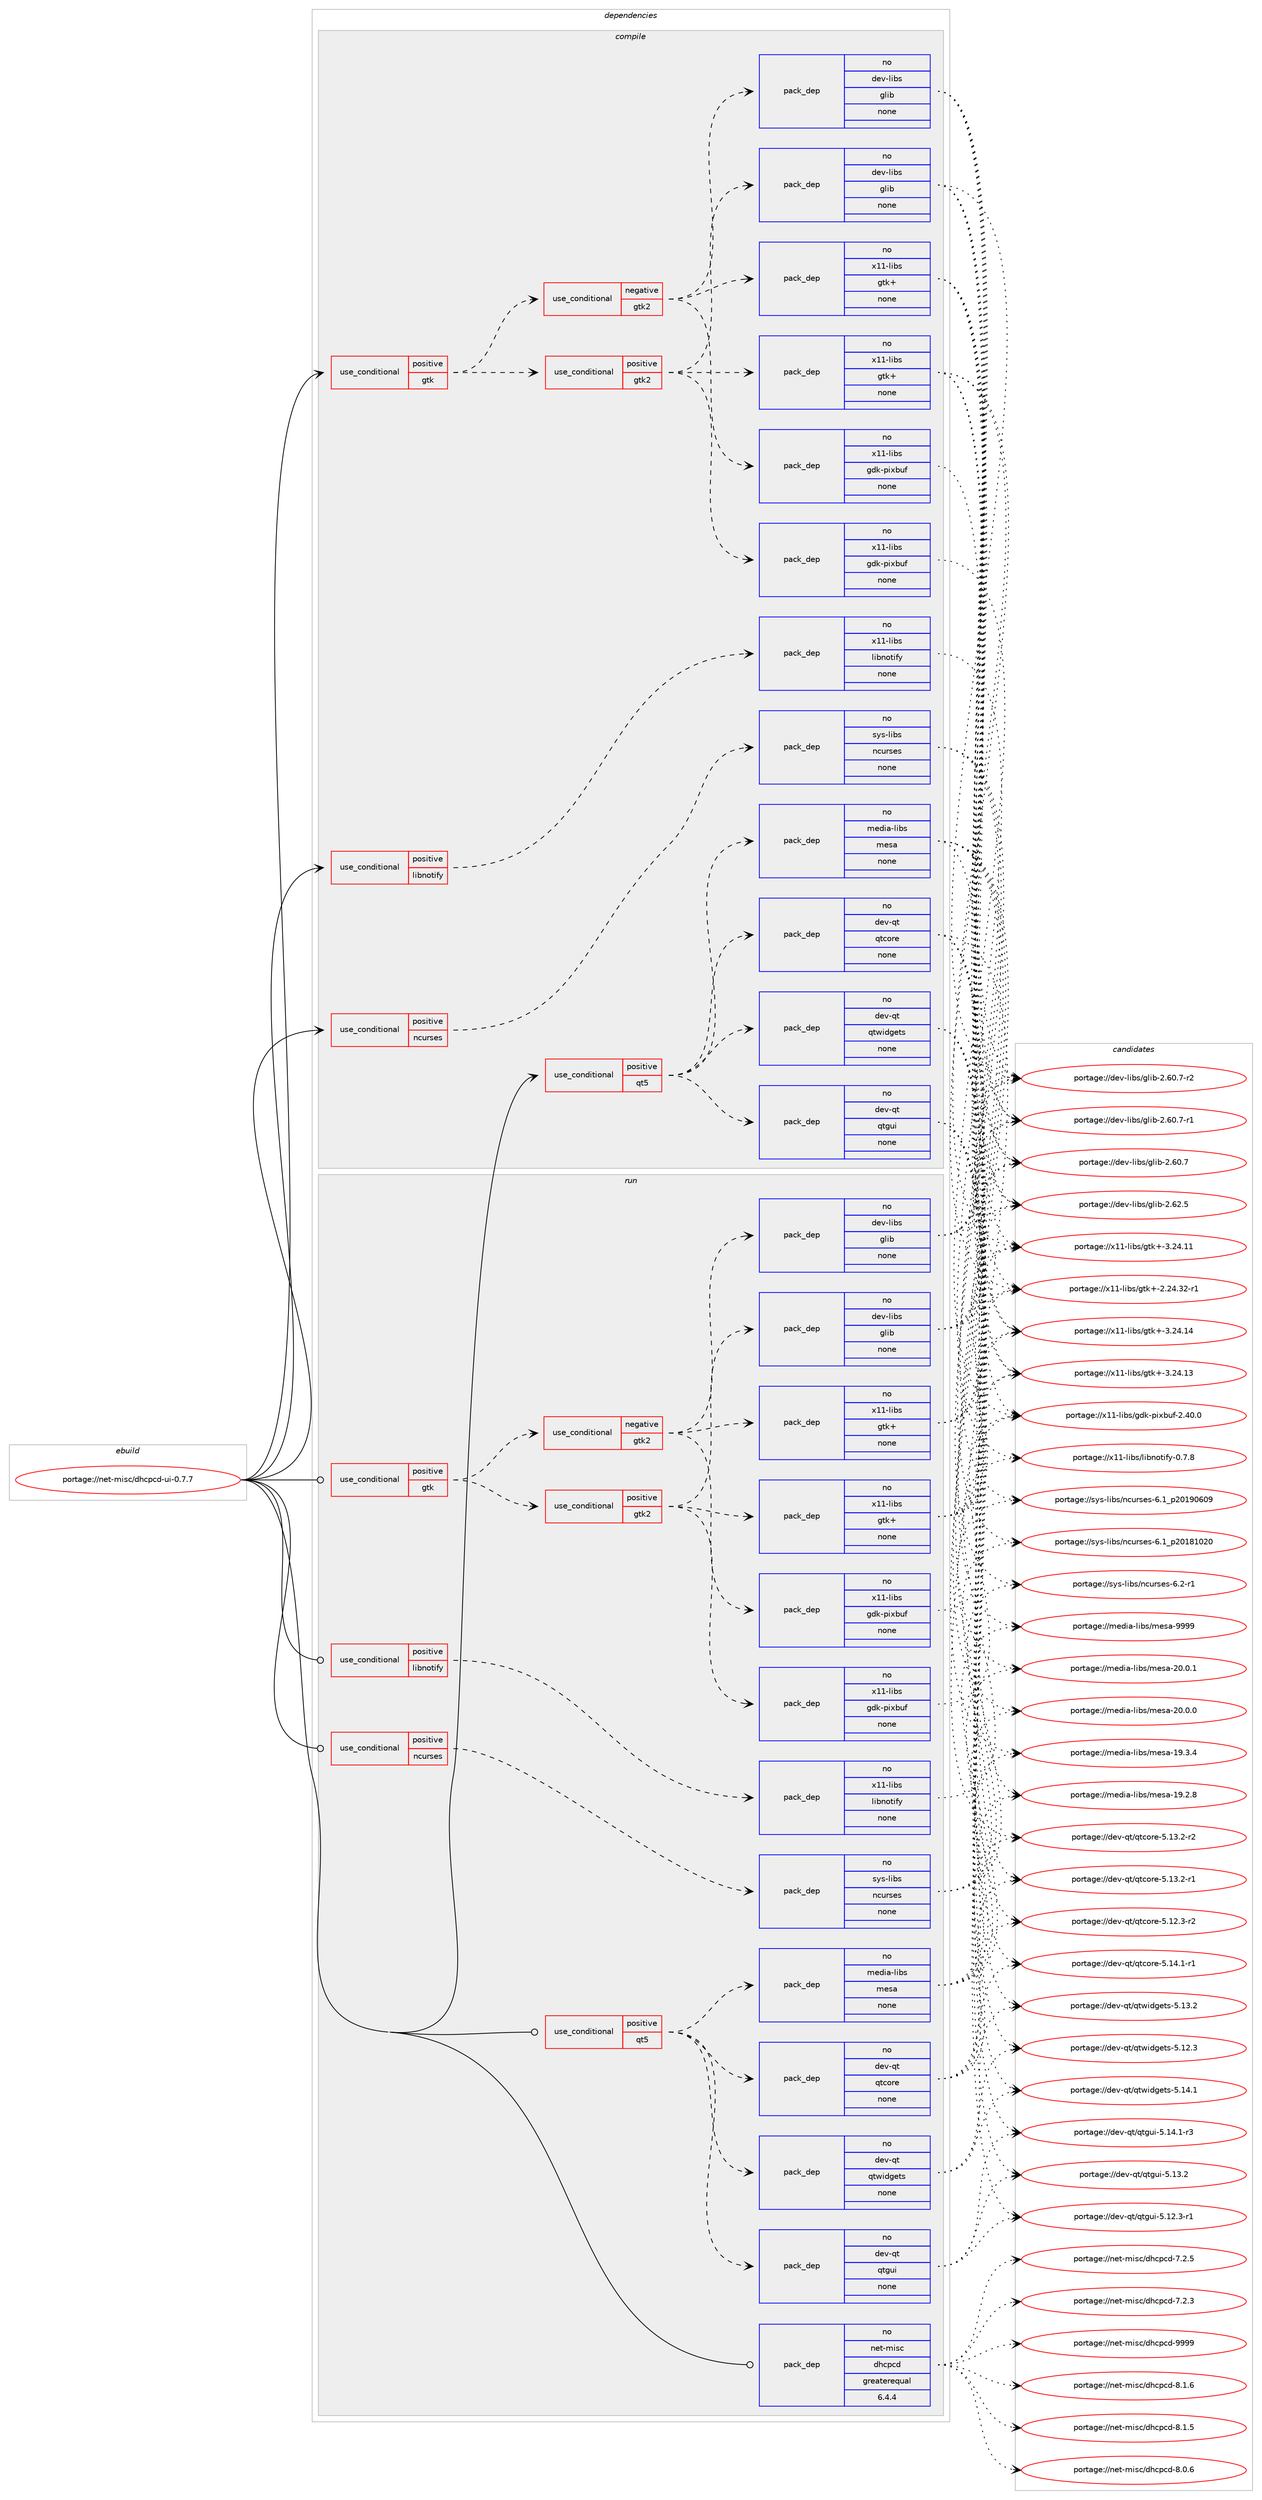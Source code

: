 digraph prolog {

# *************
# Graph options
# *************

newrank=true;
concentrate=true;
compound=true;
graph [rankdir=LR,fontname=Helvetica,fontsize=10,ranksep=1.5];#, ranksep=2.5, nodesep=0.2];
edge  [arrowhead=vee];
node  [fontname=Helvetica,fontsize=10];

# **********
# The ebuild
# **********

subgraph cluster_leftcol {
color=gray;
rank=same;
label=<<i>ebuild</i>>;
id [label="portage://net-misc/dhcpcd-ui-0.7.7", color=red, width=4, href="../net-misc/dhcpcd-ui-0.7.7.svg"];
}

# ****************
# The dependencies
# ****************

subgraph cluster_midcol {
color=gray;
label=<<i>dependencies</i>>;
subgraph cluster_compile {
fillcolor="#eeeeee";
style=filled;
label=<<i>compile</i>>;
subgraph cond10381 {
dependency54451 [label=<<TABLE BORDER="0" CELLBORDER="1" CELLSPACING="0" CELLPADDING="4"><TR><TD ROWSPAN="3" CELLPADDING="10">use_conditional</TD></TR><TR><TD>positive</TD></TR><TR><TD>gtk</TD></TR></TABLE>>, shape=none, color=red];
subgraph cond10382 {
dependency54452 [label=<<TABLE BORDER="0" CELLBORDER="1" CELLSPACING="0" CELLPADDING="4"><TR><TD ROWSPAN="3" CELLPADDING="10">use_conditional</TD></TR><TR><TD>positive</TD></TR><TR><TD>gtk2</TD></TR></TABLE>>, shape=none, color=red];
subgraph pack42952 {
dependency54453 [label=<<TABLE BORDER="0" CELLBORDER="1" CELLSPACING="0" CELLPADDING="4" WIDTH="220"><TR><TD ROWSPAN="6" CELLPADDING="30">pack_dep</TD></TR><TR><TD WIDTH="110">no</TD></TR><TR><TD>dev-libs</TD></TR><TR><TD>glib</TD></TR><TR><TD>none</TD></TR><TR><TD></TD></TR></TABLE>>, shape=none, color=blue];
}
dependency54452:e -> dependency54453:w [weight=20,style="dashed",arrowhead="vee"];
subgraph pack42953 {
dependency54454 [label=<<TABLE BORDER="0" CELLBORDER="1" CELLSPACING="0" CELLPADDING="4" WIDTH="220"><TR><TD ROWSPAN="6" CELLPADDING="30">pack_dep</TD></TR><TR><TD WIDTH="110">no</TD></TR><TR><TD>x11-libs</TD></TR><TR><TD>gdk-pixbuf</TD></TR><TR><TD>none</TD></TR><TR><TD></TD></TR></TABLE>>, shape=none, color=blue];
}
dependency54452:e -> dependency54454:w [weight=20,style="dashed",arrowhead="vee"];
subgraph pack42954 {
dependency54455 [label=<<TABLE BORDER="0" CELLBORDER="1" CELLSPACING="0" CELLPADDING="4" WIDTH="220"><TR><TD ROWSPAN="6" CELLPADDING="30">pack_dep</TD></TR><TR><TD WIDTH="110">no</TD></TR><TR><TD>x11-libs</TD></TR><TR><TD>gtk+</TD></TR><TR><TD>none</TD></TR><TR><TD></TD></TR></TABLE>>, shape=none, color=blue];
}
dependency54452:e -> dependency54455:w [weight=20,style="dashed",arrowhead="vee"];
}
dependency54451:e -> dependency54452:w [weight=20,style="dashed",arrowhead="vee"];
subgraph cond10383 {
dependency54456 [label=<<TABLE BORDER="0" CELLBORDER="1" CELLSPACING="0" CELLPADDING="4"><TR><TD ROWSPAN="3" CELLPADDING="10">use_conditional</TD></TR><TR><TD>negative</TD></TR><TR><TD>gtk2</TD></TR></TABLE>>, shape=none, color=red];
subgraph pack42955 {
dependency54457 [label=<<TABLE BORDER="0" CELLBORDER="1" CELLSPACING="0" CELLPADDING="4" WIDTH="220"><TR><TD ROWSPAN="6" CELLPADDING="30">pack_dep</TD></TR><TR><TD WIDTH="110">no</TD></TR><TR><TD>dev-libs</TD></TR><TR><TD>glib</TD></TR><TR><TD>none</TD></TR><TR><TD></TD></TR></TABLE>>, shape=none, color=blue];
}
dependency54456:e -> dependency54457:w [weight=20,style="dashed",arrowhead="vee"];
subgraph pack42956 {
dependency54458 [label=<<TABLE BORDER="0" CELLBORDER="1" CELLSPACING="0" CELLPADDING="4" WIDTH="220"><TR><TD ROWSPAN="6" CELLPADDING="30">pack_dep</TD></TR><TR><TD WIDTH="110">no</TD></TR><TR><TD>x11-libs</TD></TR><TR><TD>gdk-pixbuf</TD></TR><TR><TD>none</TD></TR><TR><TD></TD></TR></TABLE>>, shape=none, color=blue];
}
dependency54456:e -> dependency54458:w [weight=20,style="dashed",arrowhead="vee"];
subgraph pack42957 {
dependency54459 [label=<<TABLE BORDER="0" CELLBORDER="1" CELLSPACING="0" CELLPADDING="4" WIDTH="220"><TR><TD ROWSPAN="6" CELLPADDING="30">pack_dep</TD></TR><TR><TD WIDTH="110">no</TD></TR><TR><TD>x11-libs</TD></TR><TR><TD>gtk+</TD></TR><TR><TD>none</TD></TR><TR><TD></TD></TR></TABLE>>, shape=none, color=blue];
}
dependency54456:e -> dependency54459:w [weight=20,style="dashed",arrowhead="vee"];
}
dependency54451:e -> dependency54456:w [weight=20,style="dashed",arrowhead="vee"];
}
id:e -> dependency54451:w [weight=20,style="solid",arrowhead="vee"];
subgraph cond10384 {
dependency54460 [label=<<TABLE BORDER="0" CELLBORDER="1" CELLSPACING="0" CELLPADDING="4"><TR><TD ROWSPAN="3" CELLPADDING="10">use_conditional</TD></TR><TR><TD>positive</TD></TR><TR><TD>libnotify</TD></TR></TABLE>>, shape=none, color=red];
subgraph pack42958 {
dependency54461 [label=<<TABLE BORDER="0" CELLBORDER="1" CELLSPACING="0" CELLPADDING="4" WIDTH="220"><TR><TD ROWSPAN="6" CELLPADDING="30">pack_dep</TD></TR><TR><TD WIDTH="110">no</TD></TR><TR><TD>x11-libs</TD></TR><TR><TD>libnotify</TD></TR><TR><TD>none</TD></TR><TR><TD></TD></TR></TABLE>>, shape=none, color=blue];
}
dependency54460:e -> dependency54461:w [weight=20,style="dashed",arrowhead="vee"];
}
id:e -> dependency54460:w [weight=20,style="solid",arrowhead="vee"];
subgraph cond10385 {
dependency54462 [label=<<TABLE BORDER="0" CELLBORDER="1" CELLSPACING="0" CELLPADDING="4"><TR><TD ROWSPAN="3" CELLPADDING="10">use_conditional</TD></TR><TR><TD>positive</TD></TR><TR><TD>ncurses</TD></TR></TABLE>>, shape=none, color=red];
subgraph pack42959 {
dependency54463 [label=<<TABLE BORDER="0" CELLBORDER="1" CELLSPACING="0" CELLPADDING="4" WIDTH="220"><TR><TD ROWSPAN="6" CELLPADDING="30">pack_dep</TD></TR><TR><TD WIDTH="110">no</TD></TR><TR><TD>sys-libs</TD></TR><TR><TD>ncurses</TD></TR><TR><TD>none</TD></TR><TR><TD></TD></TR></TABLE>>, shape=none, color=blue];
}
dependency54462:e -> dependency54463:w [weight=20,style="dashed",arrowhead="vee"];
}
id:e -> dependency54462:w [weight=20,style="solid",arrowhead="vee"];
subgraph cond10386 {
dependency54464 [label=<<TABLE BORDER="0" CELLBORDER="1" CELLSPACING="0" CELLPADDING="4"><TR><TD ROWSPAN="3" CELLPADDING="10">use_conditional</TD></TR><TR><TD>positive</TD></TR><TR><TD>qt5</TD></TR></TABLE>>, shape=none, color=red];
subgraph pack42960 {
dependency54465 [label=<<TABLE BORDER="0" CELLBORDER="1" CELLSPACING="0" CELLPADDING="4" WIDTH="220"><TR><TD ROWSPAN="6" CELLPADDING="30">pack_dep</TD></TR><TR><TD WIDTH="110">no</TD></TR><TR><TD>dev-qt</TD></TR><TR><TD>qtcore</TD></TR><TR><TD>none</TD></TR><TR><TD></TD></TR></TABLE>>, shape=none, color=blue];
}
dependency54464:e -> dependency54465:w [weight=20,style="dashed",arrowhead="vee"];
subgraph pack42961 {
dependency54466 [label=<<TABLE BORDER="0" CELLBORDER="1" CELLSPACING="0" CELLPADDING="4" WIDTH="220"><TR><TD ROWSPAN="6" CELLPADDING="30">pack_dep</TD></TR><TR><TD WIDTH="110">no</TD></TR><TR><TD>dev-qt</TD></TR><TR><TD>qtgui</TD></TR><TR><TD>none</TD></TR><TR><TD></TD></TR></TABLE>>, shape=none, color=blue];
}
dependency54464:e -> dependency54466:w [weight=20,style="dashed",arrowhead="vee"];
subgraph pack42962 {
dependency54467 [label=<<TABLE BORDER="0" CELLBORDER="1" CELLSPACING="0" CELLPADDING="4" WIDTH="220"><TR><TD ROWSPAN="6" CELLPADDING="30">pack_dep</TD></TR><TR><TD WIDTH="110">no</TD></TR><TR><TD>dev-qt</TD></TR><TR><TD>qtwidgets</TD></TR><TR><TD>none</TD></TR><TR><TD></TD></TR></TABLE>>, shape=none, color=blue];
}
dependency54464:e -> dependency54467:w [weight=20,style="dashed",arrowhead="vee"];
subgraph pack42963 {
dependency54468 [label=<<TABLE BORDER="0" CELLBORDER="1" CELLSPACING="0" CELLPADDING="4" WIDTH="220"><TR><TD ROWSPAN="6" CELLPADDING="30">pack_dep</TD></TR><TR><TD WIDTH="110">no</TD></TR><TR><TD>media-libs</TD></TR><TR><TD>mesa</TD></TR><TR><TD>none</TD></TR><TR><TD></TD></TR></TABLE>>, shape=none, color=blue];
}
dependency54464:e -> dependency54468:w [weight=20,style="dashed",arrowhead="vee"];
}
id:e -> dependency54464:w [weight=20,style="solid",arrowhead="vee"];
}
subgraph cluster_compileandrun {
fillcolor="#eeeeee";
style=filled;
label=<<i>compile and run</i>>;
}
subgraph cluster_run {
fillcolor="#eeeeee";
style=filled;
label=<<i>run</i>>;
subgraph cond10387 {
dependency54469 [label=<<TABLE BORDER="0" CELLBORDER="1" CELLSPACING="0" CELLPADDING="4"><TR><TD ROWSPAN="3" CELLPADDING="10">use_conditional</TD></TR><TR><TD>positive</TD></TR><TR><TD>gtk</TD></TR></TABLE>>, shape=none, color=red];
subgraph cond10388 {
dependency54470 [label=<<TABLE BORDER="0" CELLBORDER="1" CELLSPACING="0" CELLPADDING="4"><TR><TD ROWSPAN="3" CELLPADDING="10">use_conditional</TD></TR><TR><TD>positive</TD></TR><TR><TD>gtk2</TD></TR></TABLE>>, shape=none, color=red];
subgraph pack42964 {
dependency54471 [label=<<TABLE BORDER="0" CELLBORDER="1" CELLSPACING="0" CELLPADDING="4" WIDTH="220"><TR><TD ROWSPAN="6" CELLPADDING="30">pack_dep</TD></TR><TR><TD WIDTH="110">no</TD></TR><TR><TD>dev-libs</TD></TR><TR><TD>glib</TD></TR><TR><TD>none</TD></TR><TR><TD></TD></TR></TABLE>>, shape=none, color=blue];
}
dependency54470:e -> dependency54471:w [weight=20,style="dashed",arrowhead="vee"];
subgraph pack42965 {
dependency54472 [label=<<TABLE BORDER="0" CELLBORDER="1" CELLSPACING="0" CELLPADDING="4" WIDTH="220"><TR><TD ROWSPAN="6" CELLPADDING="30">pack_dep</TD></TR><TR><TD WIDTH="110">no</TD></TR><TR><TD>x11-libs</TD></TR><TR><TD>gdk-pixbuf</TD></TR><TR><TD>none</TD></TR><TR><TD></TD></TR></TABLE>>, shape=none, color=blue];
}
dependency54470:e -> dependency54472:w [weight=20,style="dashed",arrowhead="vee"];
subgraph pack42966 {
dependency54473 [label=<<TABLE BORDER="0" CELLBORDER="1" CELLSPACING="0" CELLPADDING="4" WIDTH="220"><TR><TD ROWSPAN="6" CELLPADDING="30">pack_dep</TD></TR><TR><TD WIDTH="110">no</TD></TR><TR><TD>x11-libs</TD></TR><TR><TD>gtk+</TD></TR><TR><TD>none</TD></TR><TR><TD></TD></TR></TABLE>>, shape=none, color=blue];
}
dependency54470:e -> dependency54473:w [weight=20,style="dashed",arrowhead="vee"];
}
dependency54469:e -> dependency54470:w [weight=20,style="dashed",arrowhead="vee"];
subgraph cond10389 {
dependency54474 [label=<<TABLE BORDER="0" CELLBORDER="1" CELLSPACING="0" CELLPADDING="4"><TR><TD ROWSPAN="3" CELLPADDING="10">use_conditional</TD></TR><TR><TD>negative</TD></TR><TR><TD>gtk2</TD></TR></TABLE>>, shape=none, color=red];
subgraph pack42967 {
dependency54475 [label=<<TABLE BORDER="0" CELLBORDER="1" CELLSPACING="0" CELLPADDING="4" WIDTH="220"><TR><TD ROWSPAN="6" CELLPADDING="30">pack_dep</TD></TR><TR><TD WIDTH="110">no</TD></TR><TR><TD>dev-libs</TD></TR><TR><TD>glib</TD></TR><TR><TD>none</TD></TR><TR><TD></TD></TR></TABLE>>, shape=none, color=blue];
}
dependency54474:e -> dependency54475:w [weight=20,style="dashed",arrowhead="vee"];
subgraph pack42968 {
dependency54476 [label=<<TABLE BORDER="0" CELLBORDER="1" CELLSPACING="0" CELLPADDING="4" WIDTH="220"><TR><TD ROWSPAN="6" CELLPADDING="30">pack_dep</TD></TR><TR><TD WIDTH="110">no</TD></TR><TR><TD>x11-libs</TD></TR><TR><TD>gdk-pixbuf</TD></TR><TR><TD>none</TD></TR><TR><TD></TD></TR></TABLE>>, shape=none, color=blue];
}
dependency54474:e -> dependency54476:w [weight=20,style="dashed",arrowhead="vee"];
subgraph pack42969 {
dependency54477 [label=<<TABLE BORDER="0" CELLBORDER="1" CELLSPACING="0" CELLPADDING="4" WIDTH="220"><TR><TD ROWSPAN="6" CELLPADDING="30">pack_dep</TD></TR><TR><TD WIDTH="110">no</TD></TR><TR><TD>x11-libs</TD></TR><TR><TD>gtk+</TD></TR><TR><TD>none</TD></TR><TR><TD></TD></TR></TABLE>>, shape=none, color=blue];
}
dependency54474:e -> dependency54477:w [weight=20,style="dashed",arrowhead="vee"];
}
dependency54469:e -> dependency54474:w [weight=20,style="dashed",arrowhead="vee"];
}
id:e -> dependency54469:w [weight=20,style="solid",arrowhead="odot"];
subgraph cond10390 {
dependency54478 [label=<<TABLE BORDER="0" CELLBORDER="1" CELLSPACING="0" CELLPADDING="4"><TR><TD ROWSPAN="3" CELLPADDING="10">use_conditional</TD></TR><TR><TD>positive</TD></TR><TR><TD>libnotify</TD></TR></TABLE>>, shape=none, color=red];
subgraph pack42970 {
dependency54479 [label=<<TABLE BORDER="0" CELLBORDER="1" CELLSPACING="0" CELLPADDING="4" WIDTH="220"><TR><TD ROWSPAN="6" CELLPADDING="30">pack_dep</TD></TR><TR><TD WIDTH="110">no</TD></TR><TR><TD>x11-libs</TD></TR><TR><TD>libnotify</TD></TR><TR><TD>none</TD></TR><TR><TD></TD></TR></TABLE>>, shape=none, color=blue];
}
dependency54478:e -> dependency54479:w [weight=20,style="dashed",arrowhead="vee"];
}
id:e -> dependency54478:w [weight=20,style="solid",arrowhead="odot"];
subgraph cond10391 {
dependency54480 [label=<<TABLE BORDER="0" CELLBORDER="1" CELLSPACING="0" CELLPADDING="4"><TR><TD ROWSPAN="3" CELLPADDING="10">use_conditional</TD></TR><TR><TD>positive</TD></TR><TR><TD>ncurses</TD></TR></TABLE>>, shape=none, color=red];
subgraph pack42971 {
dependency54481 [label=<<TABLE BORDER="0" CELLBORDER="1" CELLSPACING="0" CELLPADDING="4" WIDTH="220"><TR><TD ROWSPAN="6" CELLPADDING="30">pack_dep</TD></TR><TR><TD WIDTH="110">no</TD></TR><TR><TD>sys-libs</TD></TR><TR><TD>ncurses</TD></TR><TR><TD>none</TD></TR><TR><TD></TD></TR></TABLE>>, shape=none, color=blue];
}
dependency54480:e -> dependency54481:w [weight=20,style="dashed",arrowhead="vee"];
}
id:e -> dependency54480:w [weight=20,style="solid",arrowhead="odot"];
subgraph cond10392 {
dependency54482 [label=<<TABLE BORDER="0" CELLBORDER="1" CELLSPACING="0" CELLPADDING="4"><TR><TD ROWSPAN="3" CELLPADDING="10">use_conditional</TD></TR><TR><TD>positive</TD></TR><TR><TD>qt5</TD></TR></TABLE>>, shape=none, color=red];
subgraph pack42972 {
dependency54483 [label=<<TABLE BORDER="0" CELLBORDER="1" CELLSPACING="0" CELLPADDING="4" WIDTH="220"><TR><TD ROWSPAN="6" CELLPADDING="30">pack_dep</TD></TR><TR><TD WIDTH="110">no</TD></TR><TR><TD>dev-qt</TD></TR><TR><TD>qtcore</TD></TR><TR><TD>none</TD></TR><TR><TD></TD></TR></TABLE>>, shape=none, color=blue];
}
dependency54482:e -> dependency54483:w [weight=20,style="dashed",arrowhead="vee"];
subgraph pack42973 {
dependency54484 [label=<<TABLE BORDER="0" CELLBORDER="1" CELLSPACING="0" CELLPADDING="4" WIDTH="220"><TR><TD ROWSPAN="6" CELLPADDING="30">pack_dep</TD></TR><TR><TD WIDTH="110">no</TD></TR><TR><TD>dev-qt</TD></TR><TR><TD>qtgui</TD></TR><TR><TD>none</TD></TR><TR><TD></TD></TR></TABLE>>, shape=none, color=blue];
}
dependency54482:e -> dependency54484:w [weight=20,style="dashed",arrowhead="vee"];
subgraph pack42974 {
dependency54485 [label=<<TABLE BORDER="0" CELLBORDER="1" CELLSPACING="0" CELLPADDING="4" WIDTH="220"><TR><TD ROWSPAN="6" CELLPADDING="30">pack_dep</TD></TR><TR><TD WIDTH="110">no</TD></TR><TR><TD>dev-qt</TD></TR><TR><TD>qtwidgets</TD></TR><TR><TD>none</TD></TR><TR><TD></TD></TR></TABLE>>, shape=none, color=blue];
}
dependency54482:e -> dependency54485:w [weight=20,style="dashed",arrowhead="vee"];
subgraph pack42975 {
dependency54486 [label=<<TABLE BORDER="0" CELLBORDER="1" CELLSPACING="0" CELLPADDING="4" WIDTH="220"><TR><TD ROWSPAN="6" CELLPADDING="30">pack_dep</TD></TR><TR><TD WIDTH="110">no</TD></TR><TR><TD>media-libs</TD></TR><TR><TD>mesa</TD></TR><TR><TD>none</TD></TR><TR><TD></TD></TR></TABLE>>, shape=none, color=blue];
}
dependency54482:e -> dependency54486:w [weight=20,style="dashed",arrowhead="vee"];
}
id:e -> dependency54482:w [weight=20,style="solid",arrowhead="odot"];
subgraph pack42976 {
dependency54487 [label=<<TABLE BORDER="0" CELLBORDER="1" CELLSPACING="0" CELLPADDING="4" WIDTH="220"><TR><TD ROWSPAN="6" CELLPADDING="30">pack_dep</TD></TR><TR><TD WIDTH="110">no</TD></TR><TR><TD>net-misc</TD></TR><TR><TD>dhcpcd</TD></TR><TR><TD>greaterequal</TD></TR><TR><TD>6.4.4</TD></TR></TABLE>>, shape=none, color=blue];
}
id:e -> dependency54487:w [weight=20,style="solid",arrowhead="odot"];
}
}

# **************
# The candidates
# **************

subgraph cluster_choices {
rank=same;
color=gray;
label=<<i>candidates</i>>;

subgraph choice42952 {
color=black;
nodesep=1;
choice1001011184510810598115471031081059845504654504653 [label="portage://dev-libs/glib-2.62.5", color=red, width=4,href="../dev-libs/glib-2.62.5.svg"];
choice10010111845108105981154710310810598455046544846554511450 [label="portage://dev-libs/glib-2.60.7-r2", color=red, width=4,href="../dev-libs/glib-2.60.7-r2.svg"];
choice10010111845108105981154710310810598455046544846554511449 [label="portage://dev-libs/glib-2.60.7-r1", color=red, width=4,href="../dev-libs/glib-2.60.7-r1.svg"];
choice1001011184510810598115471031081059845504654484655 [label="portage://dev-libs/glib-2.60.7", color=red, width=4,href="../dev-libs/glib-2.60.7.svg"];
dependency54453:e -> choice1001011184510810598115471031081059845504654504653:w [style=dotted,weight="100"];
dependency54453:e -> choice10010111845108105981154710310810598455046544846554511450:w [style=dotted,weight="100"];
dependency54453:e -> choice10010111845108105981154710310810598455046544846554511449:w [style=dotted,weight="100"];
dependency54453:e -> choice1001011184510810598115471031081059845504654484655:w [style=dotted,weight="100"];
}
subgraph choice42953 {
color=black;
nodesep=1;
choice1204949451081059811547103100107451121051209811710245504652484648 [label="portage://x11-libs/gdk-pixbuf-2.40.0", color=red, width=4,href="../x11-libs/gdk-pixbuf-2.40.0.svg"];
dependency54454:e -> choice1204949451081059811547103100107451121051209811710245504652484648:w [style=dotted,weight="100"];
}
subgraph choice42954 {
color=black;
nodesep=1;
choice1204949451081059811547103116107434551465052464952 [label="portage://x11-libs/gtk+-3.24.14", color=red, width=4,href="../x11-libs/gtk+-3.24.14.svg"];
choice1204949451081059811547103116107434551465052464951 [label="portage://x11-libs/gtk+-3.24.13", color=red, width=4,href="../x11-libs/gtk+-3.24.13.svg"];
choice1204949451081059811547103116107434551465052464949 [label="portage://x11-libs/gtk+-3.24.11", color=red, width=4,href="../x11-libs/gtk+-3.24.11.svg"];
choice12049494510810598115471031161074345504650524651504511449 [label="portage://x11-libs/gtk+-2.24.32-r1", color=red, width=4,href="../x11-libs/gtk+-2.24.32-r1.svg"];
dependency54455:e -> choice1204949451081059811547103116107434551465052464952:w [style=dotted,weight="100"];
dependency54455:e -> choice1204949451081059811547103116107434551465052464951:w [style=dotted,weight="100"];
dependency54455:e -> choice1204949451081059811547103116107434551465052464949:w [style=dotted,weight="100"];
dependency54455:e -> choice12049494510810598115471031161074345504650524651504511449:w [style=dotted,weight="100"];
}
subgraph choice42955 {
color=black;
nodesep=1;
choice1001011184510810598115471031081059845504654504653 [label="portage://dev-libs/glib-2.62.5", color=red, width=4,href="../dev-libs/glib-2.62.5.svg"];
choice10010111845108105981154710310810598455046544846554511450 [label="portage://dev-libs/glib-2.60.7-r2", color=red, width=4,href="../dev-libs/glib-2.60.7-r2.svg"];
choice10010111845108105981154710310810598455046544846554511449 [label="portage://dev-libs/glib-2.60.7-r1", color=red, width=4,href="../dev-libs/glib-2.60.7-r1.svg"];
choice1001011184510810598115471031081059845504654484655 [label="portage://dev-libs/glib-2.60.7", color=red, width=4,href="../dev-libs/glib-2.60.7.svg"];
dependency54457:e -> choice1001011184510810598115471031081059845504654504653:w [style=dotted,weight="100"];
dependency54457:e -> choice10010111845108105981154710310810598455046544846554511450:w [style=dotted,weight="100"];
dependency54457:e -> choice10010111845108105981154710310810598455046544846554511449:w [style=dotted,weight="100"];
dependency54457:e -> choice1001011184510810598115471031081059845504654484655:w [style=dotted,weight="100"];
}
subgraph choice42956 {
color=black;
nodesep=1;
choice1204949451081059811547103100107451121051209811710245504652484648 [label="portage://x11-libs/gdk-pixbuf-2.40.0", color=red, width=4,href="../x11-libs/gdk-pixbuf-2.40.0.svg"];
dependency54458:e -> choice1204949451081059811547103100107451121051209811710245504652484648:w [style=dotted,weight="100"];
}
subgraph choice42957 {
color=black;
nodesep=1;
choice1204949451081059811547103116107434551465052464952 [label="portage://x11-libs/gtk+-3.24.14", color=red, width=4,href="../x11-libs/gtk+-3.24.14.svg"];
choice1204949451081059811547103116107434551465052464951 [label="portage://x11-libs/gtk+-3.24.13", color=red, width=4,href="../x11-libs/gtk+-3.24.13.svg"];
choice1204949451081059811547103116107434551465052464949 [label="portage://x11-libs/gtk+-3.24.11", color=red, width=4,href="../x11-libs/gtk+-3.24.11.svg"];
choice12049494510810598115471031161074345504650524651504511449 [label="portage://x11-libs/gtk+-2.24.32-r1", color=red, width=4,href="../x11-libs/gtk+-2.24.32-r1.svg"];
dependency54459:e -> choice1204949451081059811547103116107434551465052464952:w [style=dotted,weight="100"];
dependency54459:e -> choice1204949451081059811547103116107434551465052464951:w [style=dotted,weight="100"];
dependency54459:e -> choice1204949451081059811547103116107434551465052464949:w [style=dotted,weight="100"];
dependency54459:e -> choice12049494510810598115471031161074345504650524651504511449:w [style=dotted,weight="100"];
}
subgraph choice42958 {
color=black;
nodesep=1;
choice120494945108105981154710810598110111116105102121454846554656 [label="portage://x11-libs/libnotify-0.7.8", color=red, width=4,href="../x11-libs/libnotify-0.7.8.svg"];
dependency54461:e -> choice120494945108105981154710810598110111116105102121454846554656:w [style=dotted,weight="100"];
}
subgraph choice42959 {
color=black;
nodesep=1;
choice11512111545108105981154711099117114115101115455446504511449 [label="portage://sys-libs/ncurses-6.2-r1", color=red, width=4,href="../sys-libs/ncurses-6.2-r1.svg"];
choice1151211154510810598115471109911711411510111545544649951125048495748544857 [label="portage://sys-libs/ncurses-6.1_p20190609", color=red, width=4,href="../sys-libs/ncurses-6.1_p20190609.svg"];
choice1151211154510810598115471109911711411510111545544649951125048495649485048 [label="portage://sys-libs/ncurses-6.1_p20181020", color=red, width=4,href="../sys-libs/ncurses-6.1_p20181020.svg"];
dependency54463:e -> choice11512111545108105981154711099117114115101115455446504511449:w [style=dotted,weight="100"];
dependency54463:e -> choice1151211154510810598115471109911711411510111545544649951125048495748544857:w [style=dotted,weight="100"];
dependency54463:e -> choice1151211154510810598115471109911711411510111545544649951125048495649485048:w [style=dotted,weight="100"];
}
subgraph choice42960 {
color=black;
nodesep=1;
choice100101118451131164711311699111114101455346495246494511449 [label="portage://dev-qt/qtcore-5.14.1-r1", color=red, width=4,href="../dev-qt/qtcore-5.14.1-r1.svg"];
choice100101118451131164711311699111114101455346495146504511450 [label="portage://dev-qt/qtcore-5.13.2-r2", color=red, width=4,href="../dev-qt/qtcore-5.13.2-r2.svg"];
choice100101118451131164711311699111114101455346495146504511449 [label="portage://dev-qt/qtcore-5.13.2-r1", color=red, width=4,href="../dev-qt/qtcore-5.13.2-r1.svg"];
choice100101118451131164711311699111114101455346495046514511450 [label="portage://dev-qt/qtcore-5.12.3-r2", color=red, width=4,href="../dev-qt/qtcore-5.12.3-r2.svg"];
dependency54465:e -> choice100101118451131164711311699111114101455346495246494511449:w [style=dotted,weight="100"];
dependency54465:e -> choice100101118451131164711311699111114101455346495146504511450:w [style=dotted,weight="100"];
dependency54465:e -> choice100101118451131164711311699111114101455346495146504511449:w [style=dotted,weight="100"];
dependency54465:e -> choice100101118451131164711311699111114101455346495046514511450:w [style=dotted,weight="100"];
}
subgraph choice42961 {
color=black;
nodesep=1;
choice1001011184511311647113116103117105455346495246494511451 [label="portage://dev-qt/qtgui-5.14.1-r3", color=red, width=4,href="../dev-qt/qtgui-5.14.1-r3.svg"];
choice100101118451131164711311610311710545534649514650 [label="portage://dev-qt/qtgui-5.13.2", color=red, width=4,href="../dev-qt/qtgui-5.13.2.svg"];
choice1001011184511311647113116103117105455346495046514511449 [label="portage://dev-qt/qtgui-5.12.3-r1", color=red, width=4,href="../dev-qt/qtgui-5.12.3-r1.svg"];
dependency54466:e -> choice1001011184511311647113116103117105455346495246494511451:w [style=dotted,weight="100"];
dependency54466:e -> choice100101118451131164711311610311710545534649514650:w [style=dotted,weight="100"];
dependency54466:e -> choice1001011184511311647113116103117105455346495046514511449:w [style=dotted,weight="100"];
}
subgraph choice42962 {
color=black;
nodesep=1;
choice100101118451131164711311611910510010310111611545534649524649 [label="portage://dev-qt/qtwidgets-5.14.1", color=red, width=4,href="../dev-qt/qtwidgets-5.14.1.svg"];
choice100101118451131164711311611910510010310111611545534649514650 [label="portage://dev-qt/qtwidgets-5.13.2", color=red, width=4,href="../dev-qt/qtwidgets-5.13.2.svg"];
choice100101118451131164711311611910510010310111611545534649504651 [label="portage://dev-qt/qtwidgets-5.12.3", color=red, width=4,href="../dev-qt/qtwidgets-5.12.3.svg"];
dependency54467:e -> choice100101118451131164711311611910510010310111611545534649524649:w [style=dotted,weight="100"];
dependency54467:e -> choice100101118451131164711311611910510010310111611545534649514650:w [style=dotted,weight="100"];
dependency54467:e -> choice100101118451131164711311611910510010310111611545534649504651:w [style=dotted,weight="100"];
}
subgraph choice42963 {
color=black;
nodesep=1;
choice10910110010597451081059811547109101115974557575757 [label="portage://media-libs/mesa-9999", color=red, width=4,href="../media-libs/mesa-9999.svg"];
choice109101100105974510810598115471091011159745504846484649 [label="portage://media-libs/mesa-20.0.1", color=red, width=4,href="../media-libs/mesa-20.0.1.svg"];
choice109101100105974510810598115471091011159745504846484648 [label="portage://media-libs/mesa-20.0.0", color=red, width=4,href="../media-libs/mesa-20.0.0.svg"];
choice109101100105974510810598115471091011159745495746514652 [label="portage://media-libs/mesa-19.3.4", color=red, width=4,href="../media-libs/mesa-19.3.4.svg"];
choice109101100105974510810598115471091011159745495746504656 [label="portage://media-libs/mesa-19.2.8", color=red, width=4,href="../media-libs/mesa-19.2.8.svg"];
dependency54468:e -> choice10910110010597451081059811547109101115974557575757:w [style=dotted,weight="100"];
dependency54468:e -> choice109101100105974510810598115471091011159745504846484649:w [style=dotted,weight="100"];
dependency54468:e -> choice109101100105974510810598115471091011159745504846484648:w [style=dotted,weight="100"];
dependency54468:e -> choice109101100105974510810598115471091011159745495746514652:w [style=dotted,weight="100"];
dependency54468:e -> choice109101100105974510810598115471091011159745495746504656:w [style=dotted,weight="100"];
}
subgraph choice42964 {
color=black;
nodesep=1;
choice1001011184510810598115471031081059845504654504653 [label="portage://dev-libs/glib-2.62.5", color=red, width=4,href="../dev-libs/glib-2.62.5.svg"];
choice10010111845108105981154710310810598455046544846554511450 [label="portage://dev-libs/glib-2.60.7-r2", color=red, width=4,href="../dev-libs/glib-2.60.7-r2.svg"];
choice10010111845108105981154710310810598455046544846554511449 [label="portage://dev-libs/glib-2.60.7-r1", color=red, width=4,href="../dev-libs/glib-2.60.7-r1.svg"];
choice1001011184510810598115471031081059845504654484655 [label="portage://dev-libs/glib-2.60.7", color=red, width=4,href="../dev-libs/glib-2.60.7.svg"];
dependency54471:e -> choice1001011184510810598115471031081059845504654504653:w [style=dotted,weight="100"];
dependency54471:e -> choice10010111845108105981154710310810598455046544846554511450:w [style=dotted,weight="100"];
dependency54471:e -> choice10010111845108105981154710310810598455046544846554511449:w [style=dotted,weight="100"];
dependency54471:e -> choice1001011184510810598115471031081059845504654484655:w [style=dotted,weight="100"];
}
subgraph choice42965 {
color=black;
nodesep=1;
choice1204949451081059811547103100107451121051209811710245504652484648 [label="portage://x11-libs/gdk-pixbuf-2.40.0", color=red, width=4,href="../x11-libs/gdk-pixbuf-2.40.0.svg"];
dependency54472:e -> choice1204949451081059811547103100107451121051209811710245504652484648:w [style=dotted,weight="100"];
}
subgraph choice42966 {
color=black;
nodesep=1;
choice1204949451081059811547103116107434551465052464952 [label="portage://x11-libs/gtk+-3.24.14", color=red, width=4,href="../x11-libs/gtk+-3.24.14.svg"];
choice1204949451081059811547103116107434551465052464951 [label="portage://x11-libs/gtk+-3.24.13", color=red, width=4,href="../x11-libs/gtk+-3.24.13.svg"];
choice1204949451081059811547103116107434551465052464949 [label="portage://x11-libs/gtk+-3.24.11", color=red, width=4,href="../x11-libs/gtk+-3.24.11.svg"];
choice12049494510810598115471031161074345504650524651504511449 [label="portage://x11-libs/gtk+-2.24.32-r1", color=red, width=4,href="../x11-libs/gtk+-2.24.32-r1.svg"];
dependency54473:e -> choice1204949451081059811547103116107434551465052464952:w [style=dotted,weight="100"];
dependency54473:e -> choice1204949451081059811547103116107434551465052464951:w [style=dotted,weight="100"];
dependency54473:e -> choice1204949451081059811547103116107434551465052464949:w [style=dotted,weight="100"];
dependency54473:e -> choice12049494510810598115471031161074345504650524651504511449:w [style=dotted,weight="100"];
}
subgraph choice42967 {
color=black;
nodesep=1;
choice1001011184510810598115471031081059845504654504653 [label="portage://dev-libs/glib-2.62.5", color=red, width=4,href="../dev-libs/glib-2.62.5.svg"];
choice10010111845108105981154710310810598455046544846554511450 [label="portage://dev-libs/glib-2.60.7-r2", color=red, width=4,href="../dev-libs/glib-2.60.7-r2.svg"];
choice10010111845108105981154710310810598455046544846554511449 [label="portage://dev-libs/glib-2.60.7-r1", color=red, width=4,href="../dev-libs/glib-2.60.7-r1.svg"];
choice1001011184510810598115471031081059845504654484655 [label="portage://dev-libs/glib-2.60.7", color=red, width=4,href="../dev-libs/glib-2.60.7.svg"];
dependency54475:e -> choice1001011184510810598115471031081059845504654504653:w [style=dotted,weight="100"];
dependency54475:e -> choice10010111845108105981154710310810598455046544846554511450:w [style=dotted,weight="100"];
dependency54475:e -> choice10010111845108105981154710310810598455046544846554511449:w [style=dotted,weight="100"];
dependency54475:e -> choice1001011184510810598115471031081059845504654484655:w [style=dotted,weight="100"];
}
subgraph choice42968 {
color=black;
nodesep=1;
choice1204949451081059811547103100107451121051209811710245504652484648 [label="portage://x11-libs/gdk-pixbuf-2.40.0", color=red, width=4,href="../x11-libs/gdk-pixbuf-2.40.0.svg"];
dependency54476:e -> choice1204949451081059811547103100107451121051209811710245504652484648:w [style=dotted,weight="100"];
}
subgraph choice42969 {
color=black;
nodesep=1;
choice1204949451081059811547103116107434551465052464952 [label="portage://x11-libs/gtk+-3.24.14", color=red, width=4,href="../x11-libs/gtk+-3.24.14.svg"];
choice1204949451081059811547103116107434551465052464951 [label="portage://x11-libs/gtk+-3.24.13", color=red, width=4,href="../x11-libs/gtk+-3.24.13.svg"];
choice1204949451081059811547103116107434551465052464949 [label="portage://x11-libs/gtk+-3.24.11", color=red, width=4,href="../x11-libs/gtk+-3.24.11.svg"];
choice12049494510810598115471031161074345504650524651504511449 [label="portage://x11-libs/gtk+-2.24.32-r1", color=red, width=4,href="../x11-libs/gtk+-2.24.32-r1.svg"];
dependency54477:e -> choice1204949451081059811547103116107434551465052464952:w [style=dotted,weight="100"];
dependency54477:e -> choice1204949451081059811547103116107434551465052464951:w [style=dotted,weight="100"];
dependency54477:e -> choice1204949451081059811547103116107434551465052464949:w [style=dotted,weight="100"];
dependency54477:e -> choice12049494510810598115471031161074345504650524651504511449:w [style=dotted,weight="100"];
}
subgraph choice42970 {
color=black;
nodesep=1;
choice120494945108105981154710810598110111116105102121454846554656 [label="portage://x11-libs/libnotify-0.7.8", color=red, width=4,href="../x11-libs/libnotify-0.7.8.svg"];
dependency54479:e -> choice120494945108105981154710810598110111116105102121454846554656:w [style=dotted,weight="100"];
}
subgraph choice42971 {
color=black;
nodesep=1;
choice11512111545108105981154711099117114115101115455446504511449 [label="portage://sys-libs/ncurses-6.2-r1", color=red, width=4,href="../sys-libs/ncurses-6.2-r1.svg"];
choice1151211154510810598115471109911711411510111545544649951125048495748544857 [label="portage://sys-libs/ncurses-6.1_p20190609", color=red, width=4,href="../sys-libs/ncurses-6.1_p20190609.svg"];
choice1151211154510810598115471109911711411510111545544649951125048495649485048 [label="portage://sys-libs/ncurses-6.1_p20181020", color=red, width=4,href="../sys-libs/ncurses-6.1_p20181020.svg"];
dependency54481:e -> choice11512111545108105981154711099117114115101115455446504511449:w [style=dotted,weight="100"];
dependency54481:e -> choice1151211154510810598115471109911711411510111545544649951125048495748544857:w [style=dotted,weight="100"];
dependency54481:e -> choice1151211154510810598115471109911711411510111545544649951125048495649485048:w [style=dotted,weight="100"];
}
subgraph choice42972 {
color=black;
nodesep=1;
choice100101118451131164711311699111114101455346495246494511449 [label="portage://dev-qt/qtcore-5.14.1-r1", color=red, width=4,href="../dev-qt/qtcore-5.14.1-r1.svg"];
choice100101118451131164711311699111114101455346495146504511450 [label="portage://dev-qt/qtcore-5.13.2-r2", color=red, width=4,href="../dev-qt/qtcore-5.13.2-r2.svg"];
choice100101118451131164711311699111114101455346495146504511449 [label="portage://dev-qt/qtcore-5.13.2-r1", color=red, width=4,href="../dev-qt/qtcore-5.13.2-r1.svg"];
choice100101118451131164711311699111114101455346495046514511450 [label="portage://dev-qt/qtcore-5.12.3-r2", color=red, width=4,href="../dev-qt/qtcore-5.12.3-r2.svg"];
dependency54483:e -> choice100101118451131164711311699111114101455346495246494511449:w [style=dotted,weight="100"];
dependency54483:e -> choice100101118451131164711311699111114101455346495146504511450:w [style=dotted,weight="100"];
dependency54483:e -> choice100101118451131164711311699111114101455346495146504511449:w [style=dotted,weight="100"];
dependency54483:e -> choice100101118451131164711311699111114101455346495046514511450:w [style=dotted,weight="100"];
}
subgraph choice42973 {
color=black;
nodesep=1;
choice1001011184511311647113116103117105455346495246494511451 [label="portage://dev-qt/qtgui-5.14.1-r3", color=red, width=4,href="../dev-qt/qtgui-5.14.1-r3.svg"];
choice100101118451131164711311610311710545534649514650 [label="portage://dev-qt/qtgui-5.13.2", color=red, width=4,href="../dev-qt/qtgui-5.13.2.svg"];
choice1001011184511311647113116103117105455346495046514511449 [label="portage://dev-qt/qtgui-5.12.3-r1", color=red, width=4,href="../dev-qt/qtgui-5.12.3-r1.svg"];
dependency54484:e -> choice1001011184511311647113116103117105455346495246494511451:w [style=dotted,weight="100"];
dependency54484:e -> choice100101118451131164711311610311710545534649514650:w [style=dotted,weight="100"];
dependency54484:e -> choice1001011184511311647113116103117105455346495046514511449:w [style=dotted,weight="100"];
}
subgraph choice42974 {
color=black;
nodesep=1;
choice100101118451131164711311611910510010310111611545534649524649 [label="portage://dev-qt/qtwidgets-5.14.1", color=red, width=4,href="../dev-qt/qtwidgets-5.14.1.svg"];
choice100101118451131164711311611910510010310111611545534649514650 [label="portage://dev-qt/qtwidgets-5.13.2", color=red, width=4,href="../dev-qt/qtwidgets-5.13.2.svg"];
choice100101118451131164711311611910510010310111611545534649504651 [label="portage://dev-qt/qtwidgets-5.12.3", color=red, width=4,href="../dev-qt/qtwidgets-5.12.3.svg"];
dependency54485:e -> choice100101118451131164711311611910510010310111611545534649524649:w [style=dotted,weight="100"];
dependency54485:e -> choice100101118451131164711311611910510010310111611545534649514650:w [style=dotted,weight="100"];
dependency54485:e -> choice100101118451131164711311611910510010310111611545534649504651:w [style=dotted,weight="100"];
}
subgraph choice42975 {
color=black;
nodesep=1;
choice10910110010597451081059811547109101115974557575757 [label="portage://media-libs/mesa-9999", color=red, width=4,href="../media-libs/mesa-9999.svg"];
choice109101100105974510810598115471091011159745504846484649 [label="portage://media-libs/mesa-20.0.1", color=red, width=4,href="../media-libs/mesa-20.0.1.svg"];
choice109101100105974510810598115471091011159745504846484648 [label="portage://media-libs/mesa-20.0.0", color=red, width=4,href="../media-libs/mesa-20.0.0.svg"];
choice109101100105974510810598115471091011159745495746514652 [label="portage://media-libs/mesa-19.3.4", color=red, width=4,href="../media-libs/mesa-19.3.4.svg"];
choice109101100105974510810598115471091011159745495746504656 [label="portage://media-libs/mesa-19.2.8", color=red, width=4,href="../media-libs/mesa-19.2.8.svg"];
dependency54486:e -> choice10910110010597451081059811547109101115974557575757:w [style=dotted,weight="100"];
dependency54486:e -> choice109101100105974510810598115471091011159745504846484649:w [style=dotted,weight="100"];
dependency54486:e -> choice109101100105974510810598115471091011159745504846484648:w [style=dotted,weight="100"];
dependency54486:e -> choice109101100105974510810598115471091011159745495746514652:w [style=dotted,weight="100"];
dependency54486:e -> choice109101100105974510810598115471091011159745495746504656:w [style=dotted,weight="100"];
}
subgraph choice42976 {
color=black;
nodesep=1;
choice11010111645109105115994710010499112991004557575757 [label="portage://net-misc/dhcpcd-9999", color=red, width=4,href="../net-misc/dhcpcd-9999.svg"];
choice1101011164510910511599471001049911299100455646494654 [label="portage://net-misc/dhcpcd-8.1.6", color=red, width=4,href="../net-misc/dhcpcd-8.1.6.svg"];
choice1101011164510910511599471001049911299100455646494653 [label="portage://net-misc/dhcpcd-8.1.5", color=red, width=4,href="../net-misc/dhcpcd-8.1.5.svg"];
choice1101011164510910511599471001049911299100455646484654 [label="portage://net-misc/dhcpcd-8.0.6", color=red, width=4,href="../net-misc/dhcpcd-8.0.6.svg"];
choice1101011164510910511599471001049911299100455546504653 [label="portage://net-misc/dhcpcd-7.2.5", color=red, width=4,href="../net-misc/dhcpcd-7.2.5.svg"];
choice1101011164510910511599471001049911299100455546504651 [label="portage://net-misc/dhcpcd-7.2.3", color=red, width=4,href="../net-misc/dhcpcd-7.2.3.svg"];
dependency54487:e -> choice11010111645109105115994710010499112991004557575757:w [style=dotted,weight="100"];
dependency54487:e -> choice1101011164510910511599471001049911299100455646494654:w [style=dotted,weight="100"];
dependency54487:e -> choice1101011164510910511599471001049911299100455646494653:w [style=dotted,weight="100"];
dependency54487:e -> choice1101011164510910511599471001049911299100455646484654:w [style=dotted,weight="100"];
dependency54487:e -> choice1101011164510910511599471001049911299100455546504653:w [style=dotted,weight="100"];
dependency54487:e -> choice1101011164510910511599471001049911299100455546504651:w [style=dotted,weight="100"];
}
}

}
